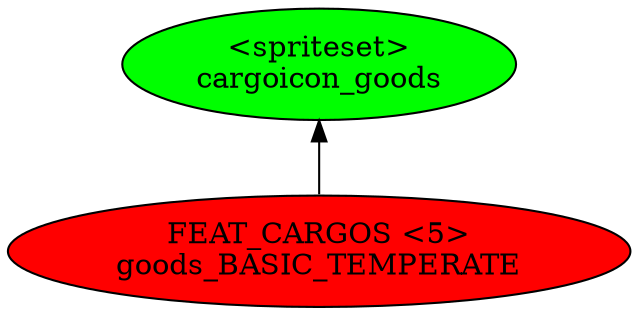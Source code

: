 digraph {
rankdir="BT"
cargoicon_goods [fillcolor=green style="filled" label="<spriteset>\ncargoicon_goods"]
goods_BASIC_TEMPERATE [fillcolor=red style="filled" label="FEAT_CARGOS <5>\ngoods_BASIC_TEMPERATE"]
goods_BASIC_TEMPERATE->cargoicon_goods
}
